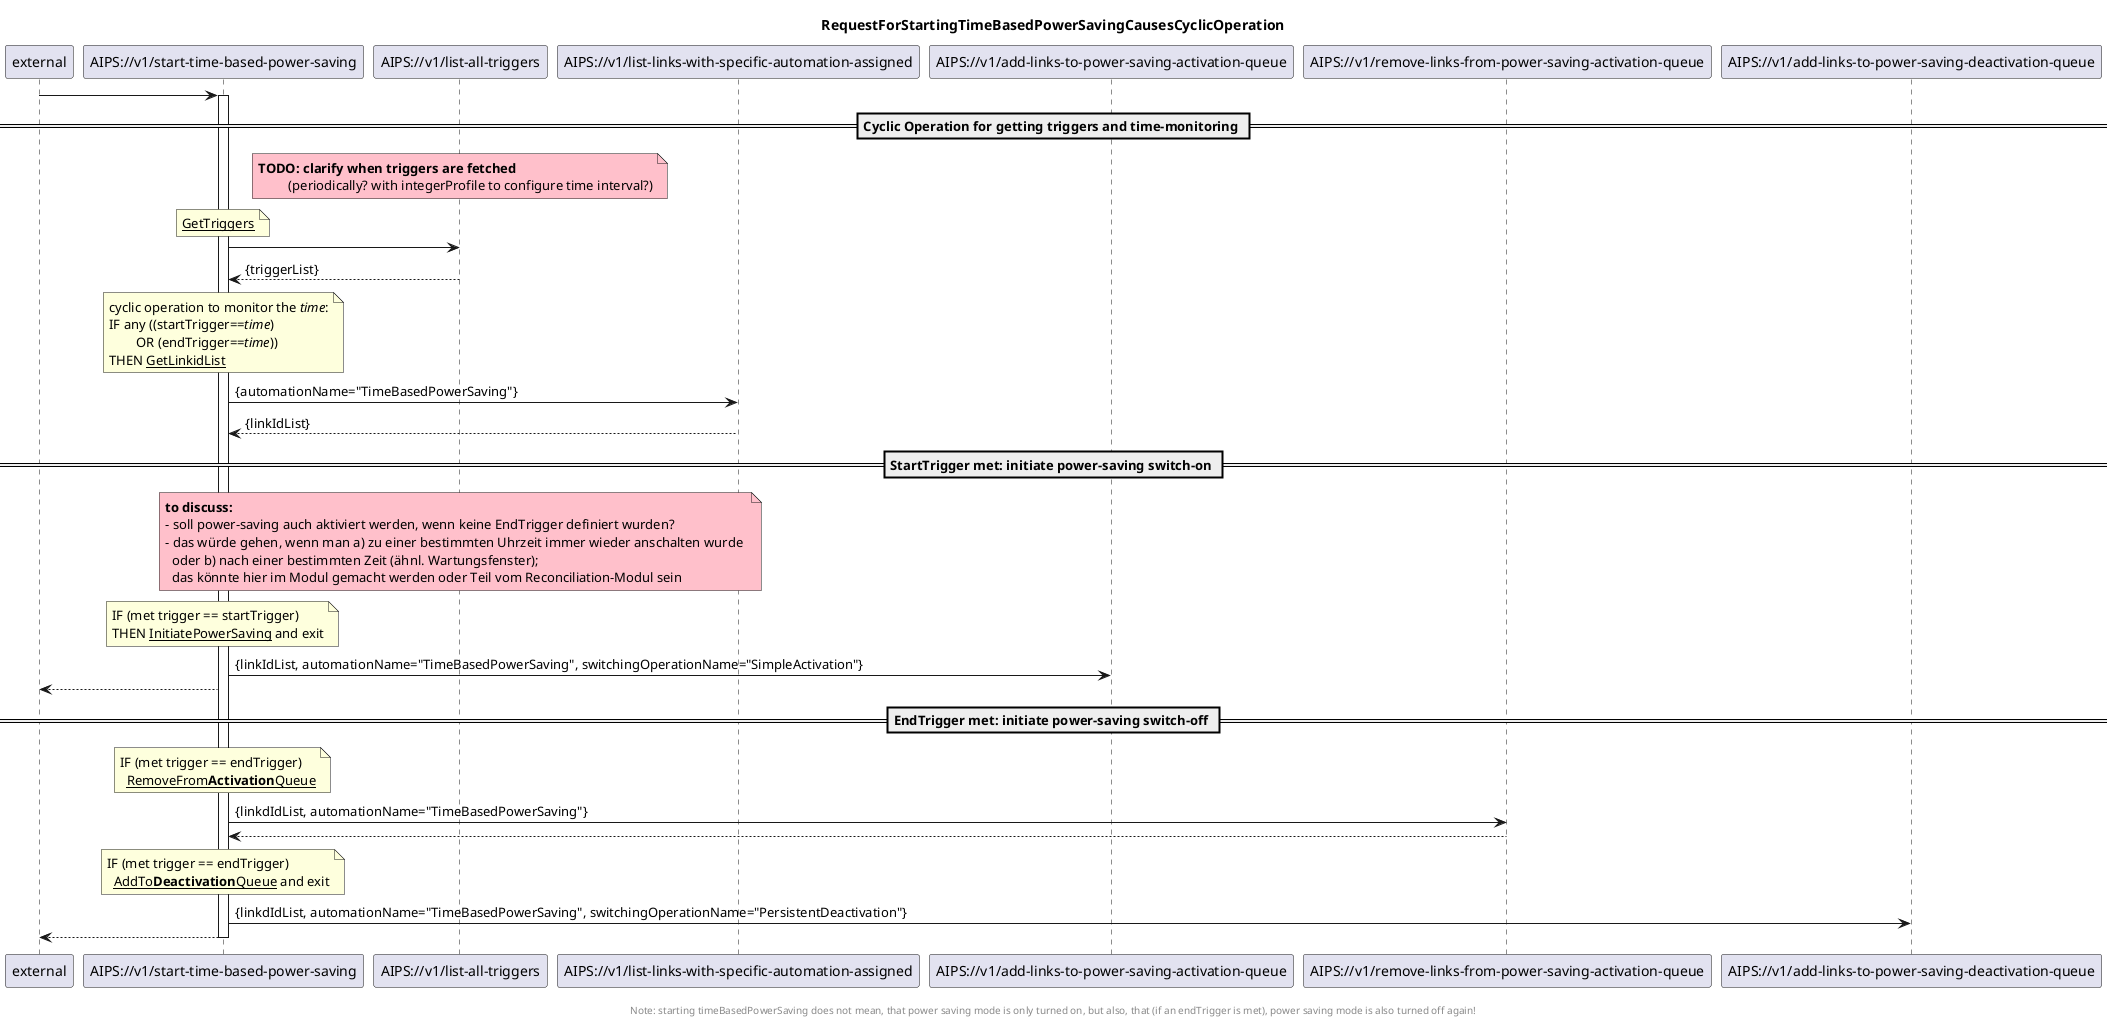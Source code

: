 @startuml 210_startTimeBasedPowerSaving
skinparam responseMessageBelowArrow true

title
RequestForStartingTimeBasedPowerSavingCausesCyclicOperation
end title

participant "external" as requestor
participant "AIPS://v1/start-time-based-power-saving" as startPsModule
participant "AIPS://v1/list-all-triggers" as listTriggers
participant "AIPS://v1/list-links-with-specific-automation-assigned" as listLinks
participant "AIPS://v1/add-links-to-power-saving-activation-queue" as startSimpleActivation
participant "AIPS://v1/remove-links-from-power-saving-activation-queue" as stopSimpleActivation
participant "AIPS://v1/add-links-to-power-saving-deactivation-queue" as startPersistentDeactivation


requestor -> startPsModule
activate startPsModule

== Cyclic Operation for getting triggers and time-monitoring ==

'open question:
note over listTriggers #Pink
 <b>TODO: clarify when triggers are fetched 
          (periodically? with integerProfile to configure time interval?)
end note

'get triggers
note over startPsModule
  <u>GetTriggers</u>
end note
startPsModule -> listTriggers
listTriggers --> startPsModule: {triggerList}


'monitor if any trigger is met
note over startPsModule
  cyclic operation to monitor the <i>time</i>:
  IF any ((startTrigger==<i>time</i>) 
          OR (endTrigger==<i>time</i>))
  THEN <u>GetLinkidList</u>
end note
startPsModule -> listLinks: {automationName="TimeBasedPowerSaving"}
listLinks --> startPsModule: {linkIdList}

== StartTrigger met: initiate power-saving switch-on ==
note over listTriggers #pink
  <b>to discuss:</b>
  - soll power-saving auch aktiviert werden, wenn keine EndTrigger definiert wurden?
  - das würde gehen, wenn man a) zu einer bestimmten Uhrzeit immer wieder anschalten wurde 
    oder b) nach einer bestimmten Zeit (ähnl. Wartungsfenster); 
    das könnte hier im Modul gemacht werden oder Teil vom Reconciliation-Modul sein
end note

'StartTrigger is met
note over startPsModule
  IF (met trigger == startTrigger)
  THEN <u>InitiatePowerSaving</u> and exit
end note
startPsModule -> startSimpleActivation: {linkIdList, automationName="TimeBasedPowerSaving", switchingOperationName="SimpleActivation"}
startPsModule --> requestor


== EndTrigger met: initiate power-saving switch-off ==

'EndTrigger is met: stop ongoing/planned power saving
note over startPsModule
  IF (met trigger == endTrigger)
    <u>RemoveFrom<b>Activation</b>Queue</u>
end note
startPsModule -> stopSimpleActivation: {linkdIdList, automationName="TimeBasedPowerSaving"}
stopSimpleActivation --> startPsModule

'EndTrigger is met: initiate power saving switch-off
note over startPsModule
  IF (met trigger == endTrigger)
    <u>AddTo<b>Deactivation</b>Queue</u> and exit
end note
startPsModule -> startPersistentDeactivation: {linkdIdList, automationName="TimeBasedPowerSaving", switchingOperationName="PersistentDeactivation"}
startPsModule --> requestor

deactivate startPsModule

footer

  Note: starting timeBasedPowerSaving does not mean, that power saving mode is only turned on, but also, that (if an endTrigger is met), power saving mode is also turned off again!
end footer

@enduml